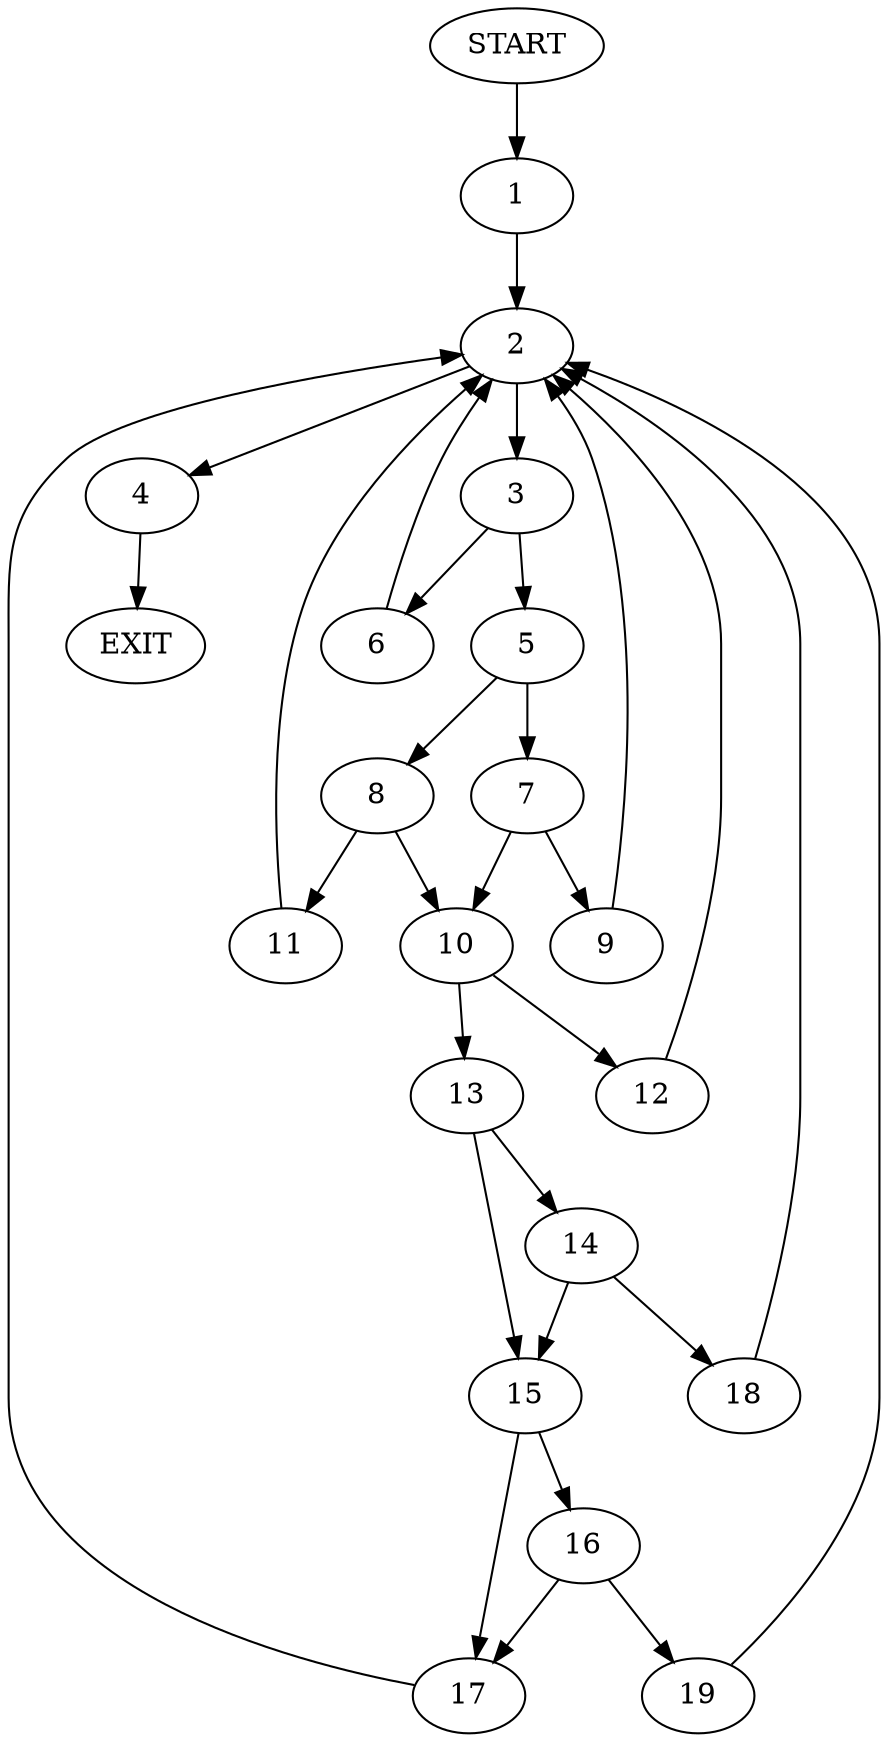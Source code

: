 digraph {
0 [label="START"]
20 [label="EXIT"]
0 -> 1
1 -> 2
2 -> 3
2 -> 4
3 -> 5
3 -> 6
4 -> 20
6 -> 2
5 -> 7
5 -> 8
7 -> 9
7 -> 10
8 -> 10
8 -> 11
10 -> 12
10 -> 13
11 -> 2
9 -> 2
13 -> 14
13 -> 15
12 -> 2
15 -> 16
15 -> 17
14 -> 18
14 -> 15
18 -> 2
16 -> 19
16 -> 17
17 -> 2
19 -> 2
}
